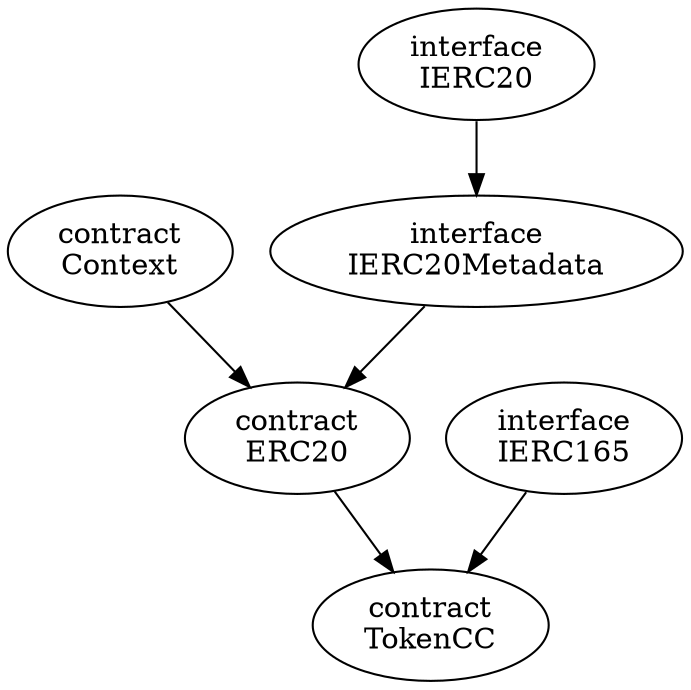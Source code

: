 digraph A {
    context [label="contract\nContext"];
    ierc165 [label="interface\nIERC165"];
    ierc20 [label="interface\nIERC20"];
    ierc20metadata [label="interface\nIERC20Metadata"];
    erc20 [label="contract\nERC20"];
    tokencc [label="contract\nTokenCC"];

    // super class -> sub class
    ierc20 -> ierc20metadata;
    context -> erc20;
    ierc20metadata -> erc20;
    erc20 -> tokencc;
    ierc165 -> tokencc;
}

digraph B { // byzantine.dot..svg
    address [label="library\nAddress"];
    strings [label="library\nStrings"];
    ierc721 [label="interface\nIERC721"];
    ierc165 [label="interface\nIERC165"];
    erc721 [label="contract\nERC721"];
    context [label="contract\nContext"];
    ierc721metadata [label="interface\nIERC721Metadata"];
    ierc721full [label="interface\nIERC721full"];
    ierc721receiver [label="interface\nIERC721Receiver"];
    nftmanager [label="NFTmanager"];
    erc165 [label="contract\nERC165"];

    // super class -> sub class
    ierc165 -> ierc721;
    ierc165 -> erc165;
    context -> erc721;
    erc165 -> erc721;
    ierc721 -> erc721;
    ierc721metadata -> erc721;
    ierc721metadata -> ierc721full;
    erc721 -> nftmanager;
    ierc721full -> nftmanager;
}
